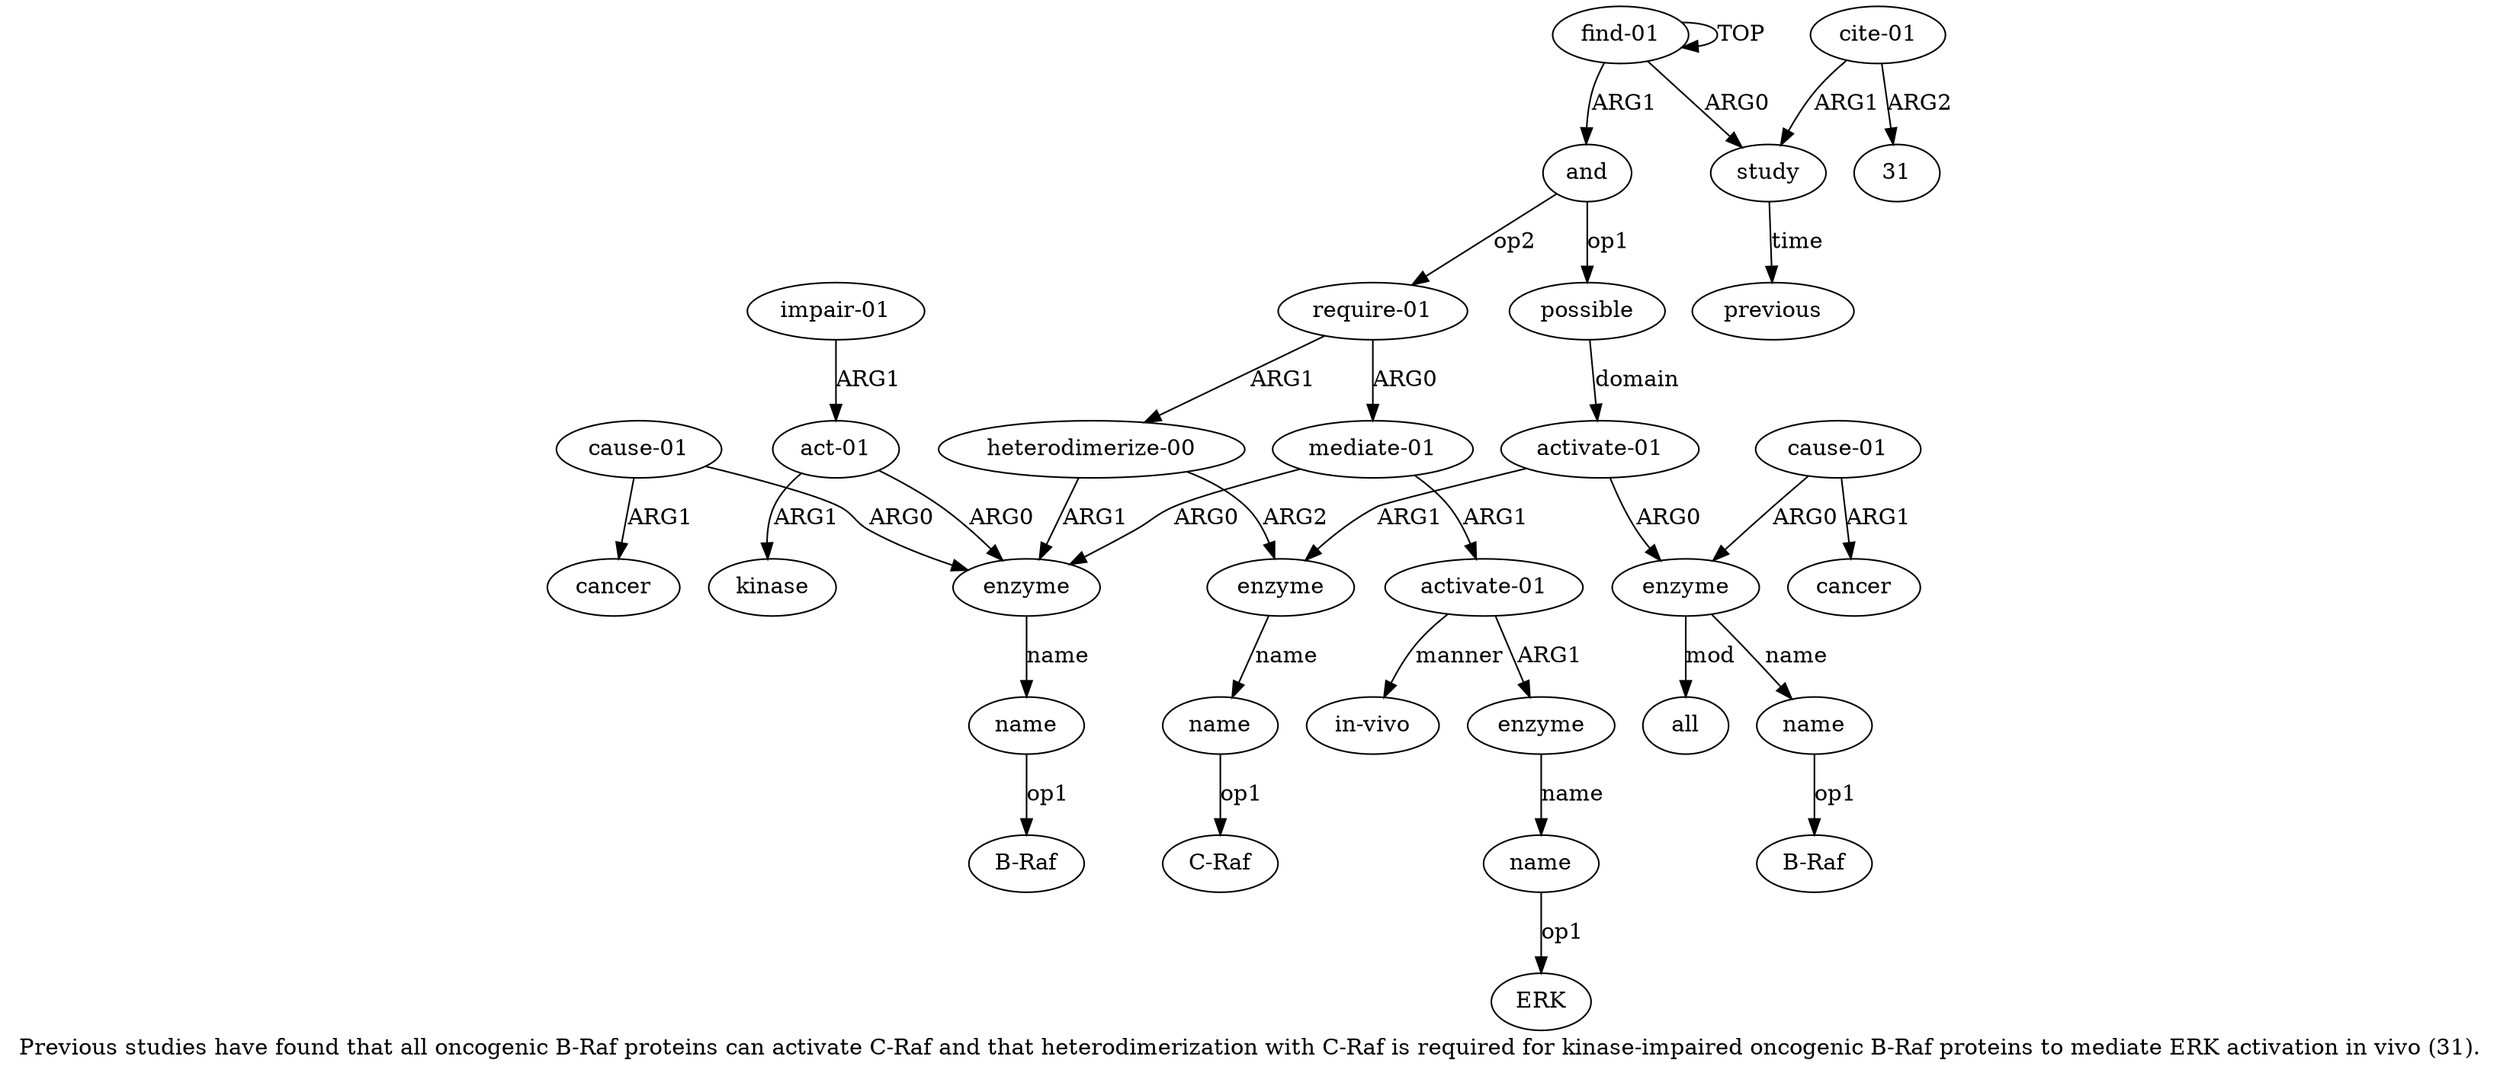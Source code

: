 digraph  {
	graph [label="Previous studies have found that all oncogenic B-Raf proteins can activate C-Raf and that heterodimerization with C-Raf is required \
for kinase-impaired oncogenic B-Raf proteins to mediate ERK activation in vivo (31)."];
	node [label="\N"];
	a20	 [color=black,
		gold_ind=20,
		gold_label="heterodimerize-00",
		label="heterodimerize-00",
		test_ind=20,
		test_label="heterodimerize-00"];
	a21	 [color=black,
		gold_ind=21,
		gold_label=enzyme,
		label=enzyme,
		test_ind=21,
		test_label=enzyme];
	a20 -> a21 [key=0,
	color=black,
	gold_label=ARG1,
	label=ARG1,
	test_label=ARG1];
a12 [color=black,
	gold_ind=12,
	gold_label=enzyme,
	label=enzyme,
	test_ind=12,
	test_label=enzyme];
a20 -> a12 [key=0,
color=black,
gold_label=ARG2,
label=ARG2,
test_label=ARG2];
a22 [color=black,
gold_ind=22,
gold_label=name,
label=name,
test_ind=22,
test_label=name];
a21 -> a22 [key=0,
color=black,
gold_label=name,
label=name,
test_label=name];
"a22 B-Raf" [color=black,
gold_ind=-1,
gold_label="B-Raf",
label="B-Raf",
test_ind=-1,
test_label="B-Raf"];
a22 -> "a22 B-Raf" [key=0,
color=black,
gold_label=op1,
label=op1,
test_label=op1];
a23 [color=black,
gold_ind=23,
gold_label="cause-01",
label="cause-01",
test_ind=23,
test_label="cause-01"];
a23 -> a21 [key=0,
color=black,
gold_label=ARG0,
label=ARG0,
test_label=ARG0];
a24 [color=black,
gold_ind=24,
gold_label=cancer,
label=cancer,
test_ind=24,
test_label=cancer];
a23 -> a24 [key=0,
color=black,
gold_label=ARG1,
label=ARG1,
test_label=ARG1];
a25 [color=black,
gold_ind=25,
gold_label="act-01",
label="act-01",
test_ind=25,
test_label="act-01"];
a25 -> a21 [key=0,
color=black,
gold_label=ARG0,
label=ARG0,
test_label=ARG0];
a26 [color=black,
gold_ind=26,
gold_label=kinase,
label=kinase,
test_ind=26,
test_label=kinase];
a25 -> a26 [key=0,
color=black,
gold_label=ARG1,
label=ARG1,
test_label=ARG1];
a27 [color=black,
gold_ind=27,
gold_label="impair-01",
label="impair-01",
test_ind=27,
test_label="impair-01"];
a27 -> a25 [key=0,
color=black,
gold_label=ARG1,
label=ARG1,
test_label=ARG1];
"a8 B-Raf" [color=black,
gold_ind=-1,
gold_label="B-Raf",
label="B-Raf",
test_ind=-1,
test_label="B-Raf"];
"a18 ERK" [color=black,
gold_ind=-1,
gold_label=ERK,
label=ERK,
test_ind=-1,
test_label=ERK];
"a3 31" [color=black,
gold_ind=-1,
gold_label=31,
label=31,
test_ind=-1,
test_label=31];
a15 [color=black,
gold_ind=15,
gold_label="mediate-01",
label="mediate-01",
test_ind=15,
test_label="mediate-01"];
a15 -> a21 [key=0,
color=black,
gold_label=ARG0,
label=ARG0,
test_label=ARG0];
a16 [color=black,
gold_ind=16,
gold_label="activate-01",
label="activate-01",
test_ind=16,
test_label="activate-01"];
a15 -> a16 [key=0,
color=black,
gold_label=ARG1,
label=ARG1,
test_label=ARG1];
a14 [color=black,
gold_ind=14,
gold_label="require-01",
label="require-01",
test_ind=14,
test_label="require-01"];
a14 -> a20 [key=0,
color=black,
gold_label=ARG1,
label=ARG1,
test_label=ARG1];
a14 -> a15 [key=0,
color=black,
gold_label=ARG0,
label=ARG0,
test_label=ARG0];
a17 [color=black,
gold_ind=17,
gold_label=enzyme,
label=enzyme,
test_ind=17,
test_label=enzyme];
a18 [color=black,
gold_ind=18,
gold_label=name,
label=name,
test_ind=18,
test_label=name];
a17 -> a18 [key=0,
color=black,
gold_label=name,
label=name,
test_label=name];
a16 -> a17 [key=0,
color=black,
gold_label=ARG1,
label=ARG1,
test_label=ARG1];
a19 [color=black,
gold_ind=19,
gold_label="in-vivo",
label="in-vivo",
test_ind=19,
test_label="in-vivo"];
a16 -> a19 [key=0,
color=black,
gold_label=manner,
label=manner,
test_label=manner];
a11 [color=black,
gold_ind=11,
gold_label=all,
label=all,
test_ind=11,
test_label=all];
a10 [color=black,
gold_ind=10,
gold_label=cancer,
label=cancer,
test_ind=10,
test_label=cancer];
a13 [color=black,
gold_ind=13,
gold_label=name,
label=name,
test_ind=13,
test_label=name];
"a13 C-Raf" [color=black,
gold_ind=-1,
gold_label="C-Raf",
label="C-Raf",
test_ind=-1,
test_label="C-Raf"];
a13 -> "a13 C-Raf" [key=0,
color=black,
gold_label=op1,
label=op1,
test_label=op1];
a12 -> a13 [key=0,
color=black,
gold_label=name,
label=name,
test_label=name];
a18 -> "a18 ERK" [key=0,
color=black,
gold_label=op1,
label=op1,
test_label=op1];
a1 [color=black,
gold_ind=1,
gold_label=study,
label=study,
test_ind=1,
test_label=study];
a2 [color=black,
gold_ind=2,
gold_label=previous,
label=previous,
test_ind=2,
test_label=previous];
a1 -> a2 [key=0,
color=black,
gold_label=time,
label=time,
test_label=time];
a0 [color=black,
gold_ind=0,
gold_label="find-01",
label="find-01",
test_ind=0,
test_label="find-01"];
a0 -> a1 [key=0,
color=black,
gold_label=ARG0,
label=ARG0,
test_label=ARG0];
a0 -> a0 [key=0,
color=black,
gold_label=TOP,
label=TOP,
test_label=TOP];
a4 [color=black,
gold_ind=4,
gold_label=and,
label=and,
test_ind=4,
test_label=and];
a0 -> a4 [key=0,
color=black,
gold_label=ARG1,
label=ARG1,
test_label=ARG1];
a3 [color=black,
gold_ind=3,
gold_label="cite-01",
label="cite-01",
test_ind=3,
test_label="cite-01"];
a3 -> "a3 31" [key=0,
color=black,
gold_label=ARG2,
label=ARG2,
test_label=ARG2];
a3 -> a1 [key=0,
color=black,
gold_label=ARG1,
label=ARG1,
test_label=ARG1];
a5 [color=black,
gold_ind=5,
gold_label=possible,
label=possible,
test_ind=5,
test_label=possible];
a6 [color=black,
gold_ind=6,
gold_label="activate-01",
label="activate-01",
test_ind=6,
test_label="activate-01"];
a5 -> a6 [key=0,
color=black,
gold_label=domain,
label=domain,
test_label=domain];
a4 -> a14 [key=0,
color=black,
gold_label=op2,
label=op2,
test_label=op2];
a4 -> a5 [key=0,
color=black,
gold_label=op1,
label=op1,
test_label=op1];
a7 [color=black,
gold_ind=7,
gold_label=enzyme,
label=enzyme,
test_ind=7,
test_label=enzyme];
a7 -> a11 [key=0,
color=black,
gold_label=mod,
label=mod,
test_label=mod];
a8 [color=black,
gold_ind=8,
gold_label=name,
label=name,
test_ind=8,
test_label=name];
a7 -> a8 [key=0,
color=black,
gold_label=name,
label=name,
test_label=name];
a6 -> a12 [key=0,
color=black,
gold_label=ARG1,
label=ARG1,
test_label=ARG1];
a6 -> a7 [key=0,
color=black,
gold_label=ARG0,
label=ARG0,
test_label=ARG0];
a9 [color=black,
gold_ind=9,
gold_label="cause-01",
label="cause-01",
test_ind=9,
test_label="cause-01"];
a9 -> a10 [key=0,
color=black,
gold_label=ARG1,
label=ARG1,
test_label=ARG1];
a9 -> a7 [key=0,
color=black,
gold_label=ARG0,
label=ARG0,
test_label=ARG0];
a8 -> "a8 B-Raf" [key=0,
color=black,
gold_label=op1,
label=op1,
test_label=op1];
}
